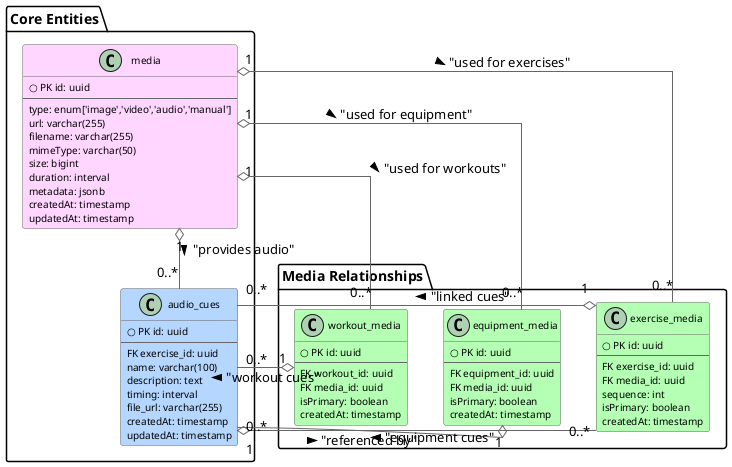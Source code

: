 @startuml Media_Management_ERD

' Page settings
skinparam pageMargin 10
skinparam pageExternalColor white
skinparam pageBorderColor white
skinparam page {
    width 900
    height 1400
}

' Styling
hide methods
hide stereotypes
skinparam linetype ortho
skinparam class {
    BackgroundColor<<Core>> #B4D6FF
    BackgroundColor<<Junction>> #B4FFB4
    BackgroundColor<<Media>> #FFD6FF
    BorderColor #666666
    ArrowColor #666666
    FontSize 11
    AttributeFontSize 10
}

' Core Entities
package "Core Entities" {
    class media << Media >> {
        ○ PK id: uuid
        --
        type: enum['image','video','audio','manual']
        url: varchar(255)
        filename: varchar(255)
        mimeType: varchar(50)
        size: bigint
        duration: interval
        metadata: jsonb
        createdAt: timestamp
        updatedAt: timestamp
    }

    class audio_cues << Core >> {
        ○ PK id: uuid
        --
        FK exercise_id: uuid
        name: varchar(100)
        description: text
        timing: interval
        file_url: varchar(255)
        createdAt: timestamp
        updatedAt: timestamp
    }
}

' Junction Tables
package "Media Relationships" {
    class exercise_media << Junction >> {
        ○ PK id: uuid
        --
        FK exercise_id: uuid
        FK media_id: uuid
        sequence: int
        isPrimary: boolean
        createdAt: timestamp
    }

    class equipment_media << Junction >> {
        ○ PK id: uuid
        --
        FK equipment_id: uuid
        FK media_id: uuid
        isPrimary: boolean
        createdAt: timestamp
    }

    class workout_media << Junction >> {
        ○ PK id: uuid
        --
        FK workout_id: uuid
        FK media_id: uuid
        isPrimary: boolean
        createdAt: timestamp
    }
}

' Relationships with specific cardinality constraints
media "1" o-- "0..*" exercise_media : "used for exercises" >
media "1" o-- "0..*" equipment_media : "used for equipment" >
media "1" o-- "0..*" workout_media : "used for workouts" >
media "1" o-- "0..*" audio_cues : "provides audio" >

exercise_media "1" o-- "0..*" audio_cues : "linked cues" >

audio_cues "1" o-- "0..*" exercise_media : "referenced by" >

equipment_media "1" o-- "0..*" audio_cues : "equipment cues" >
workout_media "1" o-- "0..*" audio_cues : "workout cues" >

' Layout hints
media -[hidden]d- exercise_media
media -[hidden]d- equipment_media
media -[hidden]d- workout_media

@enduml 